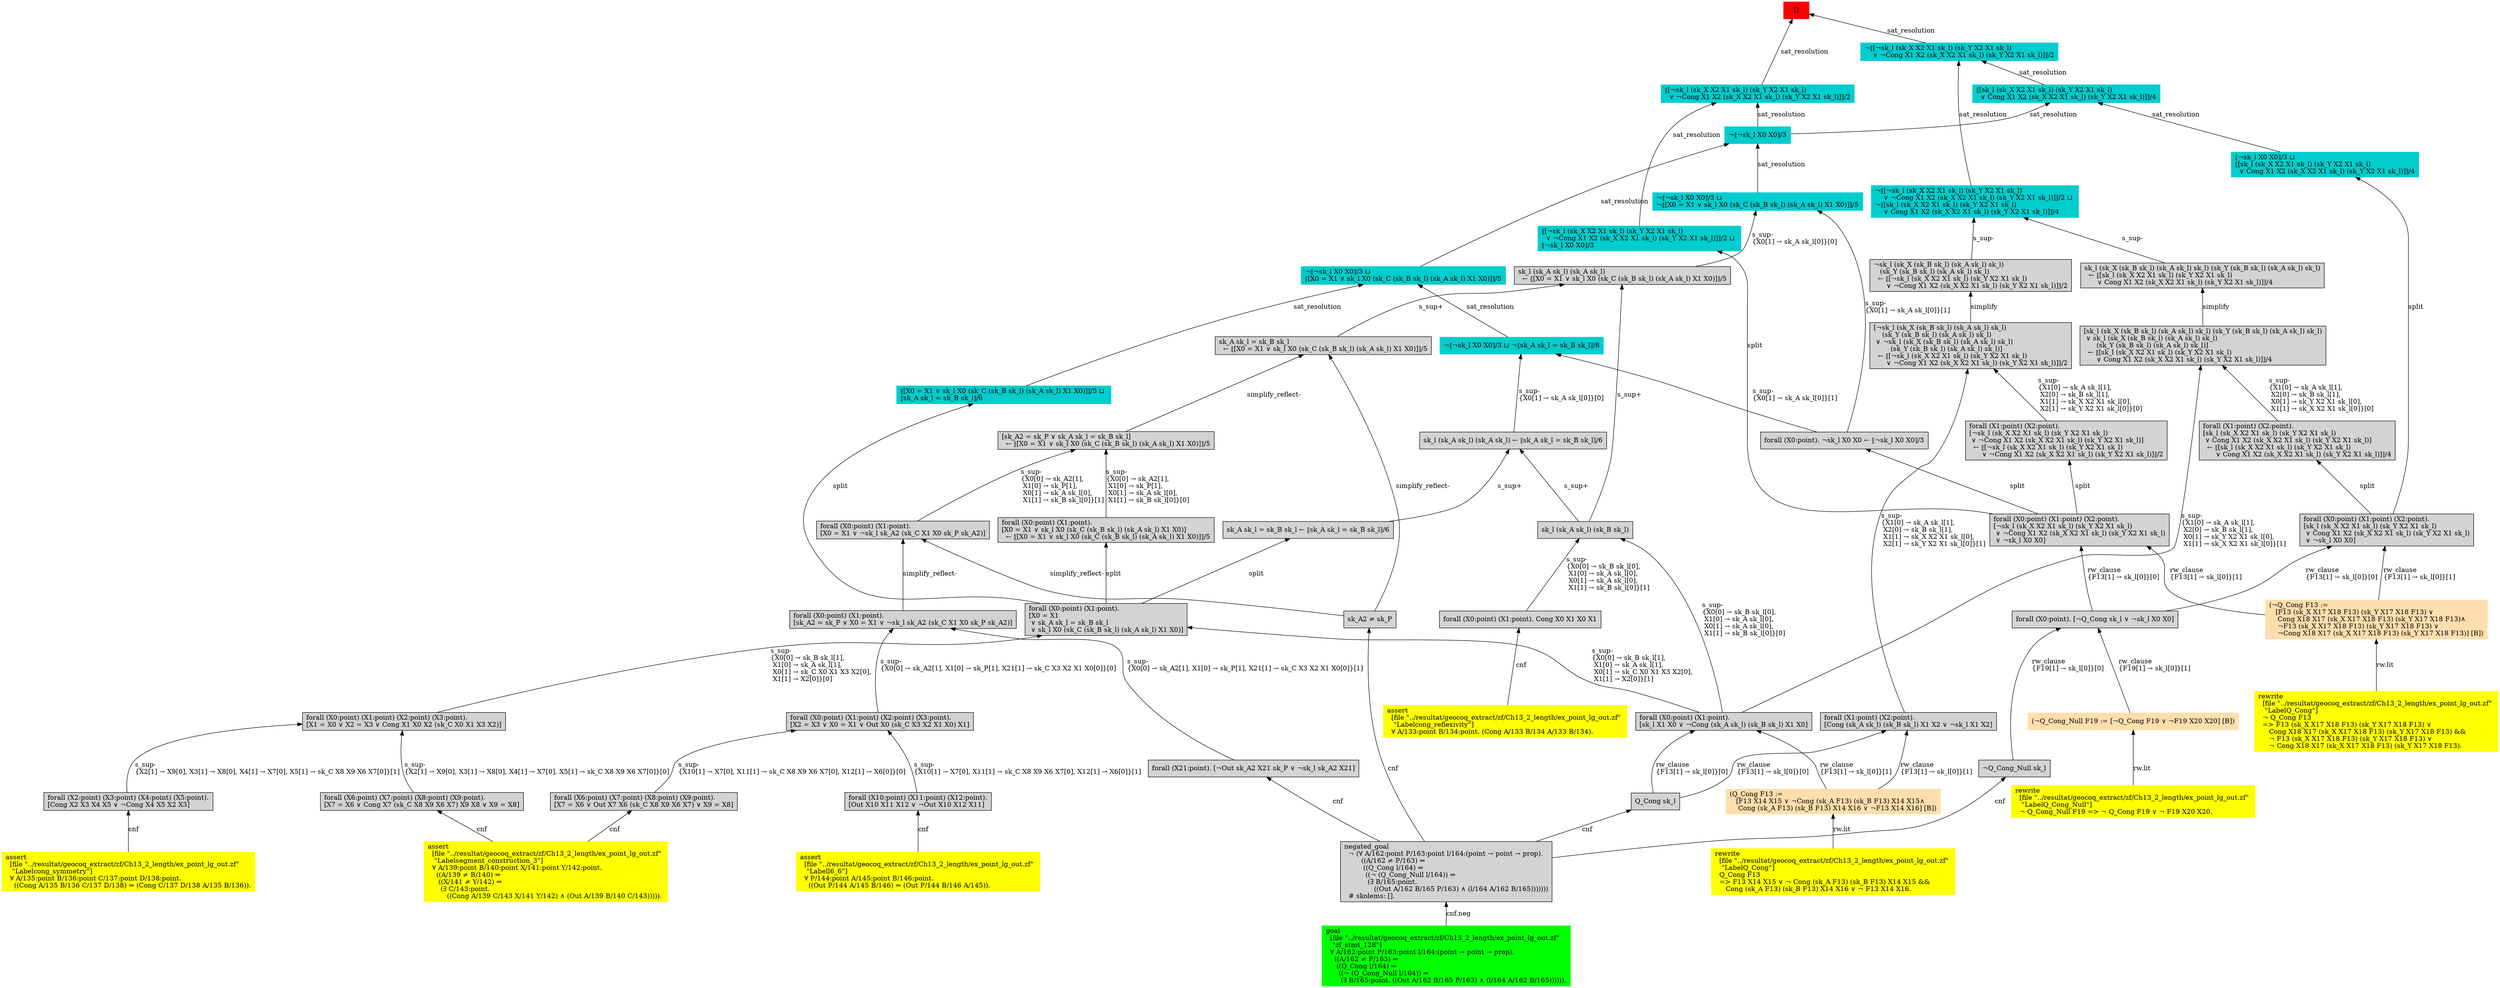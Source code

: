 digraph "unsat_graph" {
  vertex_0 [color=red, label="[]", shape=box, style=filled];
  vertex_0 -> vertex_1 [label="sat_resolution", dir="back"];
  vertex_1 [color=cyan3, shape=box, label="⟦[¬sk_l (sk_X X2 X1 sk_l) (sk_Y X2 X1 sk_l)\l  ∨ ¬Cong X1 X2 (sk_X X2 X1 sk_l) (sk_Y X2 X1 sk_l)]⟧/2\l", style=filled];
  vertex_1 -> vertex_2 [label="sat_resolution", dir="back"];
  vertex_2 [color=cyan3, shape=box, label="¬⟦¬sk_l X0 X0⟧/3\l", style=filled];
  vertex_2 -> vertex_3 [label="sat_resolution", dir="back"];
  vertex_3 [color=cyan3, shape=box, label="¬⟦¬sk_l X0 X0⟧/3 ⊔ \l¬⟦[X0 = X1 ∨ sk_l X0 (sk_C (sk_B sk_l) (sk_A sk_l) X1 X0)]⟧/5\l", style=filled];
  vertex_3 -> vertex_4 [label="s_sup-\l\{X0[1] → sk_A sk_l[0]\}[1]\l", dir="back"];
  vertex_4 [shape=box, label="forall (X0:point). ¬sk_l X0 X0 ← ⟦¬sk_l X0 X0⟧/3\l", style=filled];
  vertex_4 -> vertex_5 [label="split", dir="back"];
  vertex_5 [shape=box, label="forall (X0:point) (X1:point) (X2:point).\l[¬sk_l (sk_X X2 X1 sk_l) (sk_Y X2 X1 sk_l)\l ∨ ¬Cong X1 X2 (sk_X X2 X1 sk_l) (sk_Y X2 X1 sk_l)\l ∨ ¬sk_l X0 X0]\l", style=filled];
  vertex_5 -> vertex_6 [label="rw_clause\l\{F13[1] → sk_l[0]\}[1]\l", dir="back"];
  vertex_6 [color=navajowhite, shape=box, label="(¬Q_Cong F13 :=\l   [F13 (sk_X X17 X18 F13) (sk_Y X17 X18 F13) ∨ \l    Cong X18 X17 (sk_X X17 X18 F13) (sk_Y X17 X18 F13)∧\l    ¬F13 (sk_X X17 X18 F13) (sk_Y X17 X18 F13) ∨ \l    ¬Cong X18 X17 (sk_X X17 X18 F13) (sk_Y X17 X18 F13)] [B])\l", style=filled];
  vertex_6 -> vertex_7 [label="rw.lit", dir="back"];
  vertex_7 [color=yellow, shape=box, label="rewrite\l  [file \"../resultat/geocoq_extract/zf/Ch13_2_length/ex_point_lg_out.zf\" \l   \"LabelQ_Cong\"]\l  ¬ Q_Cong F13\l  =\> F13 (sk_X X17 X18 F13) (sk_Y X17 X18 F13) ∨ \l     Cong X18 X17 (sk_X X17 X18 F13) (sk_Y X17 X18 F13) && \l     ¬ F13 (sk_X X17 X18 F13) (sk_Y X17 X18 F13) ∨ \l     ¬ Cong X18 X17 (sk_X X17 X18 F13) (sk_Y X17 X18 F13).\l", style=filled];
  vertex_5 -> vertex_8 [label="rw_clause\l\{F13[1] → sk_l[0]\}[0]\l", dir="back"];
  vertex_8 [shape=box, label="forall (X0:point). [¬Q_Cong sk_l ∨ ¬sk_l X0 X0]\l", style=filled];
  vertex_8 -> vertex_9 [label="rw_clause\l\{F19[1] → sk_l[0]\}[1]\l", dir="back"];
  vertex_9 [color=navajowhite, shape=box, label="(¬Q_Cong_Null F19 := [¬Q_Cong F19 ∨ ¬F19 X20 X20] [B])\l", style=filled];
  vertex_9 -> vertex_10 [label="rw.lit", dir="back"];
  vertex_10 [color=yellow, shape=box, label="rewrite\l  [file \"../resultat/geocoq_extract/zf/Ch13_2_length/ex_point_lg_out.zf\" \l   \"LabelQ_Cong_Null\"]\l  ¬ Q_Cong_Null F19 =\> ¬ Q_Cong F19 ∨ ¬ F19 X20 X20.\l", style=filled];
  vertex_8 -> vertex_11 [label="rw_clause\l\{F19[1] → sk_l[0]\}[0]\l", dir="back"];
  vertex_11 [shape=box, label="¬Q_Cong_Null sk_l\l", style=filled];
  vertex_11 -> vertex_12 [label="cnf", dir="back"];
  vertex_12 [shape=box, label="negated_goal\l  ¬ (∀ A/162:point P/163:point l/164:(point → point → prop).\l        ((A/162 ≠ P/163) ⇒\l         ((Q_Cong l/164) ⇒\l          ((¬ (Q_Cong_Null l/164)) ⇒\l           (∃ B/165:point.\l              ((Out A/162 B/165 P/163) ∧ (l/164 A/162 B/165)))))))\l  # skolems: [].\l", style=filled];
  vertex_12 -> vertex_13 [label="cnf.neg", dir="back"];
  vertex_13 [color=green, shape=box, label="goal\l  [file \"../resultat/geocoq_extract/zf/Ch13_2_length/ex_point_lg_out.zf\" \l   \"zf_stmt_128\"]\l  ∀ A/162:point P/163:point l/164:(point → point → prop).\l    ((A/162 ≠ P/163) ⇒\l     ((Q_Cong l/164) ⇒\l      ((¬ (Q_Cong_Null l/164)) ⇒\l       (∃ B/165:point. ((Out A/162 B/165 P/163) ∧ (l/164 A/162 B/165)))))).\l", style=filled];
  vertex_3 -> vertex_14 [label="s_sup-\l\{X0[1] → sk_A sk_l[0]\}[0]\l", dir="back"];
  vertex_14 [shape=box, label="sk_l (sk_A sk_l) (sk_A sk_l)\l  ← ⟦[X0 = X1 ∨ sk_l X0 (sk_C (sk_B sk_l) (sk_A sk_l) X1 X0)]⟧/5\l", style=filled];
  vertex_14 -> vertex_15 [label="s_sup+\l", dir="back"];
  vertex_15 [shape=box, label="sk_l (sk_A sk_l) (sk_B sk_l)\l", style=filled];
  vertex_15 -> vertex_16 [label="s_sup-\l\{X0[0] → sk_B sk_l[0], \l X1[0] → sk_A sk_l[0], \l X0[1] → sk_A sk_l[0], \l X1[1] → sk_B sk_l[0]\}[0]\l", dir="back"];
  vertex_16 [shape=box, label="forall (X0:point) (X1:point).\l[sk_l X1 X0 ∨ ¬Cong (sk_A sk_l) (sk_B sk_l) X1 X0]\l", style=filled];
  vertex_16 -> vertex_17 [label="rw_clause\l\{F13[1] → sk_l[0]\}[1]\l", dir="back"];
  vertex_17 [color=navajowhite, shape=box, label="(Q_Cong F13 :=\l   [F13 X14 X15 ∨ ¬Cong (sk_A F13) (sk_B F13) X14 X15∧\l    Cong (sk_A F13) (sk_B F13) X14 X16 ∨ ¬F13 X14 X16] [B])\l", style=filled];
  vertex_17 -> vertex_18 [label="rw.lit", dir="back"];
  vertex_18 [color=yellow, shape=box, label="rewrite\l  [file \"../resultat/geocoq_extract/zf/Ch13_2_length/ex_point_lg_out.zf\" \l   \"LabelQ_Cong\"]\l  Q_Cong F13\l  =\> F13 X14 X15 ∨ ¬ Cong (sk_A F13) (sk_B F13) X14 X15 && \l     Cong (sk_A F13) (sk_B F13) X14 X16 ∨ ¬ F13 X14 X16.\l", style=filled];
  vertex_16 -> vertex_19 [label="rw_clause\l\{F13[1] → sk_l[0]\}[0]\l", dir="back"];
  vertex_19 [shape=box, label="Q_Cong sk_l\l", style=filled];
  vertex_19 -> vertex_12 [label="cnf", dir="back"];
  vertex_15 -> vertex_20 [label="s_sup-\l\{X0[0] → sk_B sk_l[0], \l X1[0] → sk_A sk_l[0], \l X0[1] → sk_A sk_l[0], \l X1[1] → sk_B sk_l[0]\}[1]\l", dir="back"];
  vertex_20 [shape=box, label="forall (X0:point) (X1:point). Cong X0 X1 X0 X1\l", style=filled];
  vertex_20 -> vertex_21 [label="cnf", dir="back"];
  vertex_21 [color=yellow, shape=box, label="assert\l  [file \"../resultat/geocoq_extract/zf/Ch13_2_length/ex_point_lg_out.zf\" \l   \"Labelcong_reflexivity\"]\l  ∀ A/133:point B/134:point. (Cong A/133 B/134 A/133 B/134).\l", style=filled];
  vertex_14 -> vertex_22 [label="s_sup+\l", dir="back"];
  vertex_22 [shape=box, label="sk_A sk_l = sk_B sk_l\l  ← ⟦[X0 = X1 ∨ sk_l X0 (sk_C (sk_B sk_l) (sk_A sk_l) X1 X0)]⟧/5\l", style=filled];
  vertex_22 -> vertex_23 [label="simplify_reflect-", dir="back"];
  vertex_23 [shape=box, label="sk_A2 ≠ sk_P\l", style=filled];
  vertex_23 -> vertex_12 [label="cnf", dir="back"];
  vertex_22 -> vertex_24 [label="simplify_reflect-", dir="back"];
  vertex_24 [shape=box, label="[sk_A2 = sk_P ∨ sk_A sk_l = sk_B sk_l]\l  ← ⟦[X0 = X1 ∨ sk_l X0 (sk_C (sk_B sk_l) (sk_A sk_l) X1 X0)]⟧/5\l", style=filled];
  vertex_24 -> vertex_25 [label="s_sup-\l\{X0[0] → sk_A2[1], \l X1[0] → sk_P[1], \l X0[1] → sk_A sk_l[0], \l X1[1] → sk_B sk_l[0]\}[1]\l", dir="back"];
  vertex_25 [shape=box, label="forall (X0:point) (X1:point).\l[X0 = X1 ∨ ¬sk_l sk_A2 (sk_C X1 X0 sk_P sk_A2)]\l", style=filled];
  vertex_25 -> vertex_23 [label="simplify_reflect-", dir="back"];
  vertex_25 -> vertex_26 [label="simplify_reflect-", dir="back"];
  vertex_26 [shape=box, label="forall (X0:point) (X1:point).\l[sk_A2 = sk_P ∨ X0 = X1 ∨ ¬sk_l sk_A2 (sk_C X1 X0 sk_P sk_A2)]\l", style=filled];
  vertex_26 -> vertex_27 [label="s_sup-\l\{X0[0] → sk_A2[1], X1[0] → sk_P[1], X21[1] → sk_C X3 X2 X1 X0[0]\}[1]\l", dir="back"];
  vertex_27 [shape=box, label="forall (X21:point). [¬Out sk_A2 X21 sk_P ∨ ¬sk_l sk_A2 X21]\l", style=filled];
  vertex_27 -> vertex_12 [label="cnf", dir="back"];
  vertex_26 -> vertex_28 [label="s_sup-\l\{X0[0] → sk_A2[1], X1[0] → sk_P[1], X21[1] → sk_C X3 X2 X1 X0[0]\}[0]\l", dir="back"];
  vertex_28 [shape=box, label="forall (X0:point) (X1:point) (X2:point) (X3:point).\l[X2 = X3 ∨ X0 = X1 ∨ Out X0 (sk_C X3 X2 X1 X0) X1]\l", style=filled];
  vertex_28 -> vertex_29 [label="s_sup-\l\{X10[1] → X7[0], X11[1] → sk_C X8 X9 X6 X7[0], X12[1] → X6[0]\}[1]\l", dir="back"];
  vertex_29 [shape=box, label="forall (X10:point) (X11:point) (X12:point).\l[Out X10 X11 X12 ∨ ¬Out X10 X12 X11]\l", style=filled];
  vertex_29 -> vertex_30 [label="cnf", dir="back"];
  vertex_30 [color=yellow, shape=box, label="assert\l  [file \"../resultat/geocoq_extract/zf/Ch13_2_length/ex_point_lg_out.zf\" \l   \"Labell6_6\"]\l  ∀ P/144:point A/145:point B/146:point.\l    ((Out P/144 A/145 B/146) ⇒ (Out P/144 B/146 A/145)).\l", style=filled];
  vertex_28 -> vertex_31 [label="s_sup-\l\{X10[1] → X7[0], X11[1] → sk_C X8 X9 X6 X7[0], X12[1] → X6[0]\}[0]\l", dir="back"];
  vertex_31 [shape=box, label="forall (X6:point) (X7:point) (X8:point) (X9:point).\l[X7 = X6 ∨ Out X7 X6 (sk_C X8 X9 X6 X7) ∨ X9 = X8]\l", style=filled];
  vertex_31 -> vertex_32 [label="cnf", dir="back"];
  vertex_32 [color=yellow, shape=box, label="assert\l  [file \"../resultat/geocoq_extract/zf/Ch13_2_length/ex_point_lg_out.zf\" \l   \"Labelsegment_construction_3\"]\l  ∀ A/139:point B/140:point X/141:point Y/142:point.\l    ((A/139 ≠ B/140) ⇒\l     ((X/141 ≠ Y/142) ⇒\l      (∃ C/143:point.\l         ((Cong A/139 C/143 X/141 Y/142) ∧ (Out A/139 B/140 C/143))))).\l", style=filled];
  vertex_24 -> vertex_33 [label="s_sup-\l\{X0[0] → sk_A2[1], \l X1[0] → sk_P[1], \l X0[1] → sk_A sk_l[0], \l X1[1] → sk_B sk_l[0]\}[0]\l", dir="back"];
  vertex_33 [shape=box, label="forall (X0:point) (X1:point).\l[X0 = X1 ∨ sk_l X0 (sk_C (sk_B sk_l) (sk_A sk_l) X1 X0)]\l  ← ⟦[X0 = X1 ∨ sk_l X0 (sk_C (sk_B sk_l) (sk_A sk_l) X1 X0)]⟧/5\l", style=filled];
  vertex_33 -> vertex_34 [label="split", dir="back"];
  vertex_34 [shape=box, label="forall (X0:point) (X1:point).\l[X0 = X1\l ∨ sk_A sk_l = sk_B sk_l\l ∨ sk_l X0 (sk_C (sk_B sk_l) (sk_A sk_l) X1 X0)]\l", style=filled];
  vertex_34 -> vertex_16 [label="s_sup-\l\{X0[0] → sk_B sk_l[1], \l X1[0] → sk_A sk_l[1], \l X0[1] → sk_C X0 X1 X3 X2[0], \l X1[1] → X2[0]\}[1]\l", dir="back"];
  vertex_34 -> vertex_35 [label="s_sup-\l\{X0[0] → sk_B sk_l[1], \l X1[0] → sk_A sk_l[1], \l X0[1] → sk_C X0 X1 X3 X2[0], \l X1[1] → X2[0]\}[0]\l", dir="back"];
  vertex_35 [shape=box, label="forall (X0:point) (X1:point) (X2:point) (X3:point).\l[X1 = X0 ∨ X2 = X3 ∨ Cong X1 X0 X2 (sk_C X0 X1 X3 X2)]\l", style=filled];
  vertex_35 -> vertex_36 [label="s_sup-\l\{X2[1] → X9[0], X3[1] → X8[0], X4[1] → X7[0], X5[1] → sk_C X8 X9 X6 X7[0]\}[1]\l", dir="back"];
  vertex_36 [shape=box, label="forall (X2:point) (X3:point) (X4:point) (X5:point).\l[Cong X2 X3 X4 X5 ∨ ¬Cong X4 X5 X2 X3]\l", style=filled];
  vertex_36 -> vertex_37 [label="cnf", dir="back"];
  vertex_37 [color=yellow, shape=box, label="assert\l  [file \"../resultat/geocoq_extract/zf/Ch13_2_length/ex_point_lg_out.zf\" \l   \"Labelcong_symmetry\"]\l  ∀ A/135:point B/136:point C/137:point D/138:point.\l    ((Cong A/135 B/136 C/137 D/138) ⇒ (Cong C/137 D/138 A/135 B/136)).\l", style=filled];
  vertex_35 -> vertex_38 [label="s_sup-\l\{X2[1] → X9[0], X3[1] → X8[0], X4[1] → X7[0], X5[1] → sk_C X8 X9 X6 X7[0]\}[0]\l", dir="back"];
  vertex_38 [shape=box, label="forall (X6:point) (X7:point) (X8:point) (X9:point).\l[X7 = X6 ∨ Cong X7 (sk_C X8 X9 X6 X7) X9 X8 ∨ X9 = X8]\l", style=filled];
  vertex_38 -> vertex_32 [label="cnf", dir="back"];
  vertex_2 -> vertex_39 [label="sat_resolution", dir="back"];
  vertex_39 [color=cyan3, shape=box, label="¬⟦¬sk_l X0 X0⟧/3 ⊔ \l⟦[X0 = X1 ∨ sk_l X0 (sk_C (sk_B sk_l) (sk_A sk_l) X1 X0)]⟧/5\l", style=filled];
  vertex_39 -> vertex_40 [label="sat_resolution", dir="back"];
  vertex_40 [color=cyan3, shape=box, label="¬⟦¬sk_l X0 X0⟧/3 ⊔ ¬⟦sk_A sk_l = sk_B sk_l⟧/6\l", style=filled];
  vertex_40 -> vertex_4 [label="s_sup-\l\{X0[1] → sk_A sk_l[0]\}[1]\l", dir="back"];
  vertex_40 -> vertex_41 [label="s_sup-\l\{X0[1] → sk_A sk_l[0]\}[0]\l", dir="back"];
  vertex_41 [shape=box, label="sk_l (sk_A sk_l) (sk_A sk_l) ← ⟦sk_A sk_l = sk_B sk_l⟧/6\l", style=filled];
  vertex_41 -> vertex_15 [label="s_sup+\l", dir="back"];
  vertex_41 -> vertex_42 [label="s_sup+\l", dir="back"];
  vertex_42 [shape=box, label="sk_A sk_l = sk_B sk_l ← ⟦sk_A sk_l = sk_B sk_l⟧/6\l", style=filled];
  vertex_42 -> vertex_34 [label="split", dir="back"];
  vertex_39 -> vertex_43 [label="sat_resolution", dir="back"];
  vertex_43 [color=cyan3, shape=box, label="⟦[X0 = X1 ∨ sk_l X0 (sk_C (sk_B sk_l) (sk_A sk_l) X1 X0)]⟧/5 ⊔ \l⟦sk_A sk_l = sk_B sk_l⟧/6\l", style=filled];
  vertex_43 -> vertex_34 [label="split", dir="back"];
  vertex_1 -> vertex_44 [label="sat_resolution", dir="back"];
  vertex_44 [color=cyan3, shape=box, label="⟦[¬sk_l (sk_X X2 X1 sk_l) (sk_Y X2 X1 sk_l)\l  ∨ ¬Cong X1 X2 (sk_X X2 X1 sk_l) (sk_Y X2 X1 sk_l)]⟧/2 ⊔ \l⟦¬sk_l X0 X0⟧/3\l", style=filled];
  vertex_44 -> vertex_5 [label="split", dir="back"];
  vertex_0 -> vertex_45 [label="sat_resolution", dir="back"];
  vertex_45 [color=cyan3, shape=box, label="¬⟦[¬sk_l (sk_X X2 X1 sk_l) (sk_Y X2 X1 sk_l)\l    ∨ ¬Cong X1 X2 (sk_X X2 X1 sk_l) (sk_Y X2 X1 sk_l)]⟧/2\l", style=filled];
  vertex_45 -> vertex_46 [label="sat_resolution", dir="back"];
  vertex_46 [color=cyan3, shape=box, label="⟦[sk_l (sk_X X2 X1 sk_l) (sk_Y X2 X1 sk_l)\l  ∨ Cong X1 X2 (sk_X X2 X1 sk_l) (sk_Y X2 X1 sk_l)]⟧/4\l", style=filled];
  vertex_46 -> vertex_2 [label="sat_resolution", dir="back"];
  vertex_46 -> vertex_47 [label="sat_resolution", dir="back"];
  vertex_47 [color=cyan3, shape=box, label="⟦¬sk_l X0 X0⟧/3 ⊔ \l⟦[sk_l (sk_X X2 X1 sk_l) (sk_Y X2 X1 sk_l)\l  ∨ Cong X1 X2 (sk_X X2 X1 sk_l) (sk_Y X2 X1 sk_l)]⟧/4\l", style=filled];
  vertex_47 -> vertex_48 [label="split", dir="back"];
  vertex_48 [shape=box, label="forall (X0:point) (X1:point) (X2:point).\l[sk_l (sk_X X2 X1 sk_l) (sk_Y X2 X1 sk_l)\l ∨ Cong X1 X2 (sk_X X2 X1 sk_l) (sk_Y X2 X1 sk_l)\l ∨ ¬sk_l X0 X0]\l", style=filled];
  vertex_48 -> vertex_6 [label="rw_clause\l\{F13[1] → sk_l[0]\}[1]\l", dir="back"];
  vertex_48 -> vertex_8 [label="rw_clause\l\{F13[1] → sk_l[0]\}[0]\l", dir="back"];
  vertex_45 -> vertex_49 [label="sat_resolution", dir="back"];
  vertex_49 [color=cyan3, shape=box, label="¬⟦[¬sk_l (sk_X X2 X1 sk_l) (sk_Y X2 X1 sk_l)\l    ∨ ¬Cong X1 X2 (sk_X X2 X1 sk_l) (sk_Y X2 X1 sk_l)]⟧/2 ⊔ \l¬⟦[sk_l (sk_X X2 X1 sk_l) (sk_Y X2 X1 sk_l)\l    ∨ Cong X1 X2 (sk_X X2 X1 sk_l) (sk_Y X2 X1 sk_l)]⟧/4\l", style=filled];
  vertex_49 -> vertex_50 [label="s_sup-\l", dir="back"];
  vertex_50 [shape=box, label="¬sk_l (sk_X (sk_B sk_l) (sk_A sk_l) sk_l) \l   (sk_Y (sk_B sk_l) (sk_A sk_l) sk_l)\l  ← ⟦[¬sk_l (sk_X X2 X1 sk_l) (sk_Y X2 X1 sk_l)\l      ∨ ¬Cong X1 X2 (sk_X X2 X1 sk_l) (sk_Y X2 X1 sk_l)]⟧/2\l", style=filled];
  vertex_50 -> vertex_51 [label="simplify", dir="back"];
  vertex_51 [shape=box, label="[¬sk_l (sk_X (sk_B sk_l) (sk_A sk_l) sk_l) \l    (sk_Y (sk_B sk_l) (sk_A sk_l) sk_l)\l ∨ ¬sk_l (sk_X (sk_B sk_l) (sk_A sk_l) sk_l) \l        (sk_Y (sk_B sk_l) (sk_A sk_l) sk_l)]\l  ← ⟦[¬sk_l (sk_X X2 X1 sk_l) (sk_Y X2 X1 sk_l)\l      ∨ ¬Cong X1 X2 (sk_X X2 X1 sk_l) (sk_Y X2 X1 sk_l)]⟧/2\l", style=filled];
  vertex_51 -> vertex_52 [label="s_sup-\l\{X1[0] → sk_A sk_l[1], \l X2[0] → sk_B sk_l[1], \l X1[1] → sk_X X2 X1 sk_l[0], \l X2[1] → sk_Y X2 X1 sk_l[0]\}[0]\l", dir="back"];
  vertex_52 [shape=box, label="forall (X1:point) (X2:point).\l[¬sk_l (sk_X X2 X1 sk_l) (sk_Y X2 X1 sk_l)\l ∨ ¬Cong X1 X2 (sk_X X2 X1 sk_l) (sk_Y X2 X1 sk_l)]\l  ← ⟦[¬sk_l (sk_X X2 X1 sk_l) (sk_Y X2 X1 sk_l)\l      ∨ ¬Cong X1 X2 (sk_X X2 X1 sk_l) (sk_Y X2 X1 sk_l)]⟧/2\l", style=filled];
  vertex_52 -> vertex_5 [label="split", dir="back"];
  vertex_51 -> vertex_53 [label="s_sup-\l\{X1[0] → sk_A sk_l[1], \l X2[0] → sk_B sk_l[1], \l X1[1] → sk_X X2 X1 sk_l[0], \l X2[1] → sk_Y X2 X1 sk_l[0]\}[1]\l", dir="back"];
  vertex_53 [shape=box, label="forall (X1:point) (X2:point).\l[Cong (sk_A sk_l) (sk_B sk_l) X1 X2 ∨ ¬sk_l X1 X2]\l", style=filled];
  vertex_53 -> vertex_17 [label="rw_clause\l\{F13[1] → sk_l[0]\}[1]\l", dir="back"];
  vertex_53 -> vertex_19 [label="rw_clause\l\{F13[1] → sk_l[0]\}[0]\l", dir="back"];
  vertex_49 -> vertex_54 [label="s_sup-\l", dir="back"];
  vertex_54 [shape=box, label="sk_l (sk_X (sk_B sk_l) (sk_A sk_l) sk_l) (sk_Y (sk_B sk_l) (sk_A sk_l) sk_l)\l  ← ⟦[sk_l (sk_X X2 X1 sk_l) (sk_Y X2 X1 sk_l)\l      ∨ Cong X1 X2 (sk_X X2 X1 sk_l) (sk_Y X2 X1 sk_l)]⟧/4\l", style=filled];
  vertex_54 -> vertex_55 [label="simplify", dir="back"];
  vertex_55 [shape=box, label="[sk_l (sk_X (sk_B sk_l) (sk_A sk_l) sk_l) (sk_Y (sk_B sk_l) (sk_A sk_l) sk_l)\l ∨ sk_l (sk_X (sk_B sk_l) (sk_A sk_l) sk_l) \l      (sk_Y (sk_B sk_l) (sk_A sk_l) sk_l)]\l  ← ⟦[sk_l (sk_X X2 X1 sk_l) (sk_Y X2 X1 sk_l)\l      ∨ Cong X1 X2 (sk_X X2 X1 sk_l) (sk_Y X2 X1 sk_l)]⟧/4\l", style=filled];
  vertex_55 -> vertex_16 [label="s_sup-\l\{X1[0] → sk_A sk_l[1], \l X2[0] → sk_B sk_l[1], \l X0[1] → sk_Y X2 X1 sk_l[0], \l X1[1] → sk_X X2 X1 sk_l[0]\}[1]\l", dir="back"];
  vertex_55 -> vertex_56 [label="s_sup-\l\{X1[0] → sk_A sk_l[1], \l X2[0] → sk_B sk_l[1], \l X0[1] → sk_Y X2 X1 sk_l[0], \l X1[1] → sk_X X2 X1 sk_l[0]\}[0]\l", dir="back"];
  vertex_56 [shape=box, label="forall (X1:point) (X2:point).\l[sk_l (sk_X X2 X1 sk_l) (sk_Y X2 X1 sk_l)\l ∨ Cong X1 X2 (sk_X X2 X1 sk_l) (sk_Y X2 X1 sk_l)]\l  ← ⟦[sk_l (sk_X X2 X1 sk_l) (sk_Y X2 X1 sk_l)\l      ∨ Cong X1 X2 (sk_X X2 X1 sk_l) (sk_Y X2 X1 sk_l)]⟧/4\l", style=filled];
  vertex_56 -> vertex_48 [label="split", dir="back"];
  }


